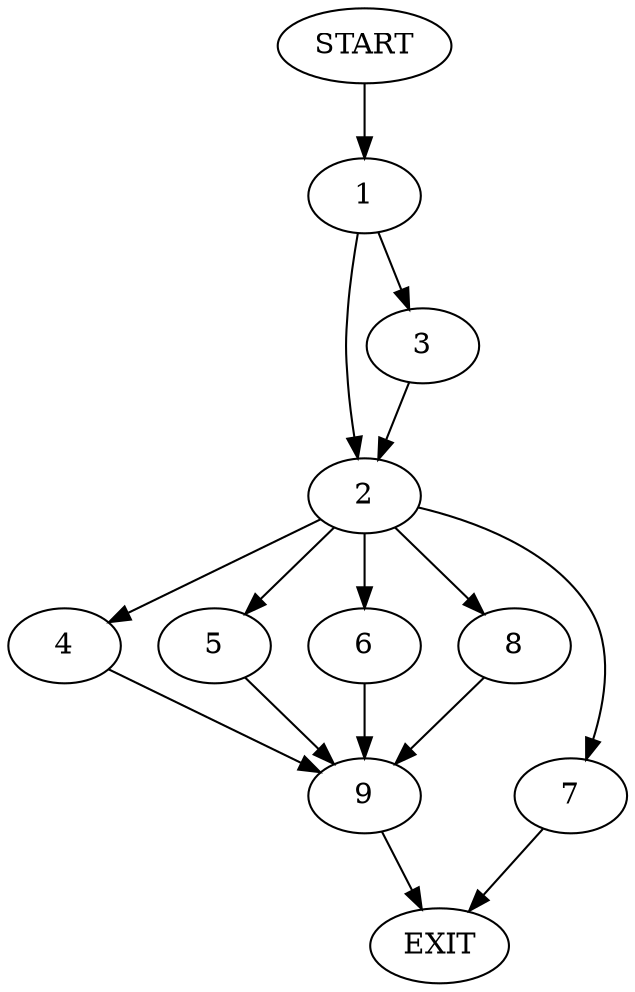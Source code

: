 digraph {
0 [label="START"]
10 [label="EXIT"]
0 -> 1
1 -> 2
1 -> 3
3 -> 2
2 -> 4
2 -> 5
2 -> 6
2 -> 7
2 -> 8
7 -> 10
8 -> 9
6 -> 9
5 -> 9
4 -> 9
9 -> 10
}

